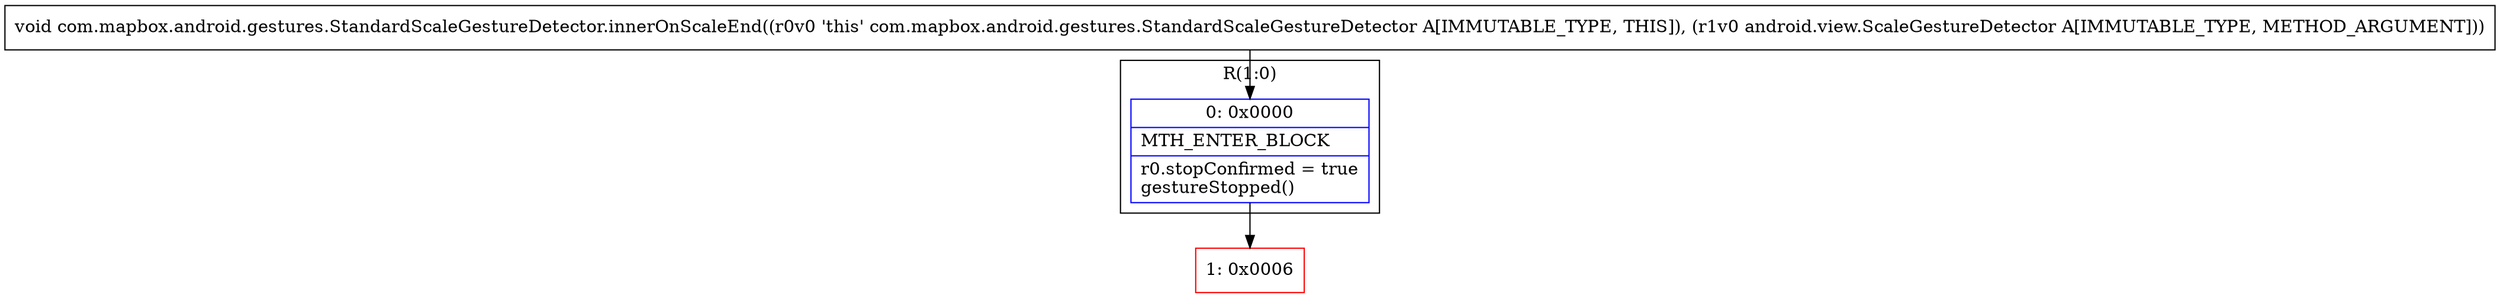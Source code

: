 digraph "CFG forcom.mapbox.android.gestures.StandardScaleGestureDetector.innerOnScaleEnd(Landroid\/view\/ScaleGestureDetector;)V" {
subgraph cluster_Region_1773151395 {
label = "R(1:0)";
node [shape=record,color=blue];
Node_0 [shape=record,label="{0\:\ 0x0000|MTH_ENTER_BLOCK\l|r0.stopConfirmed = true\lgestureStopped()\l}"];
}
Node_1 [shape=record,color=red,label="{1\:\ 0x0006}"];
MethodNode[shape=record,label="{void com.mapbox.android.gestures.StandardScaleGestureDetector.innerOnScaleEnd((r0v0 'this' com.mapbox.android.gestures.StandardScaleGestureDetector A[IMMUTABLE_TYPE, THIS]), (r1v0 android.view.ScaleGestureDetector A[IMMUTABLE_TYPE, METHOD_ARGUMENT])) }"];
MethodNode -> Node_0;
Node_0 -> Node_1;
}

